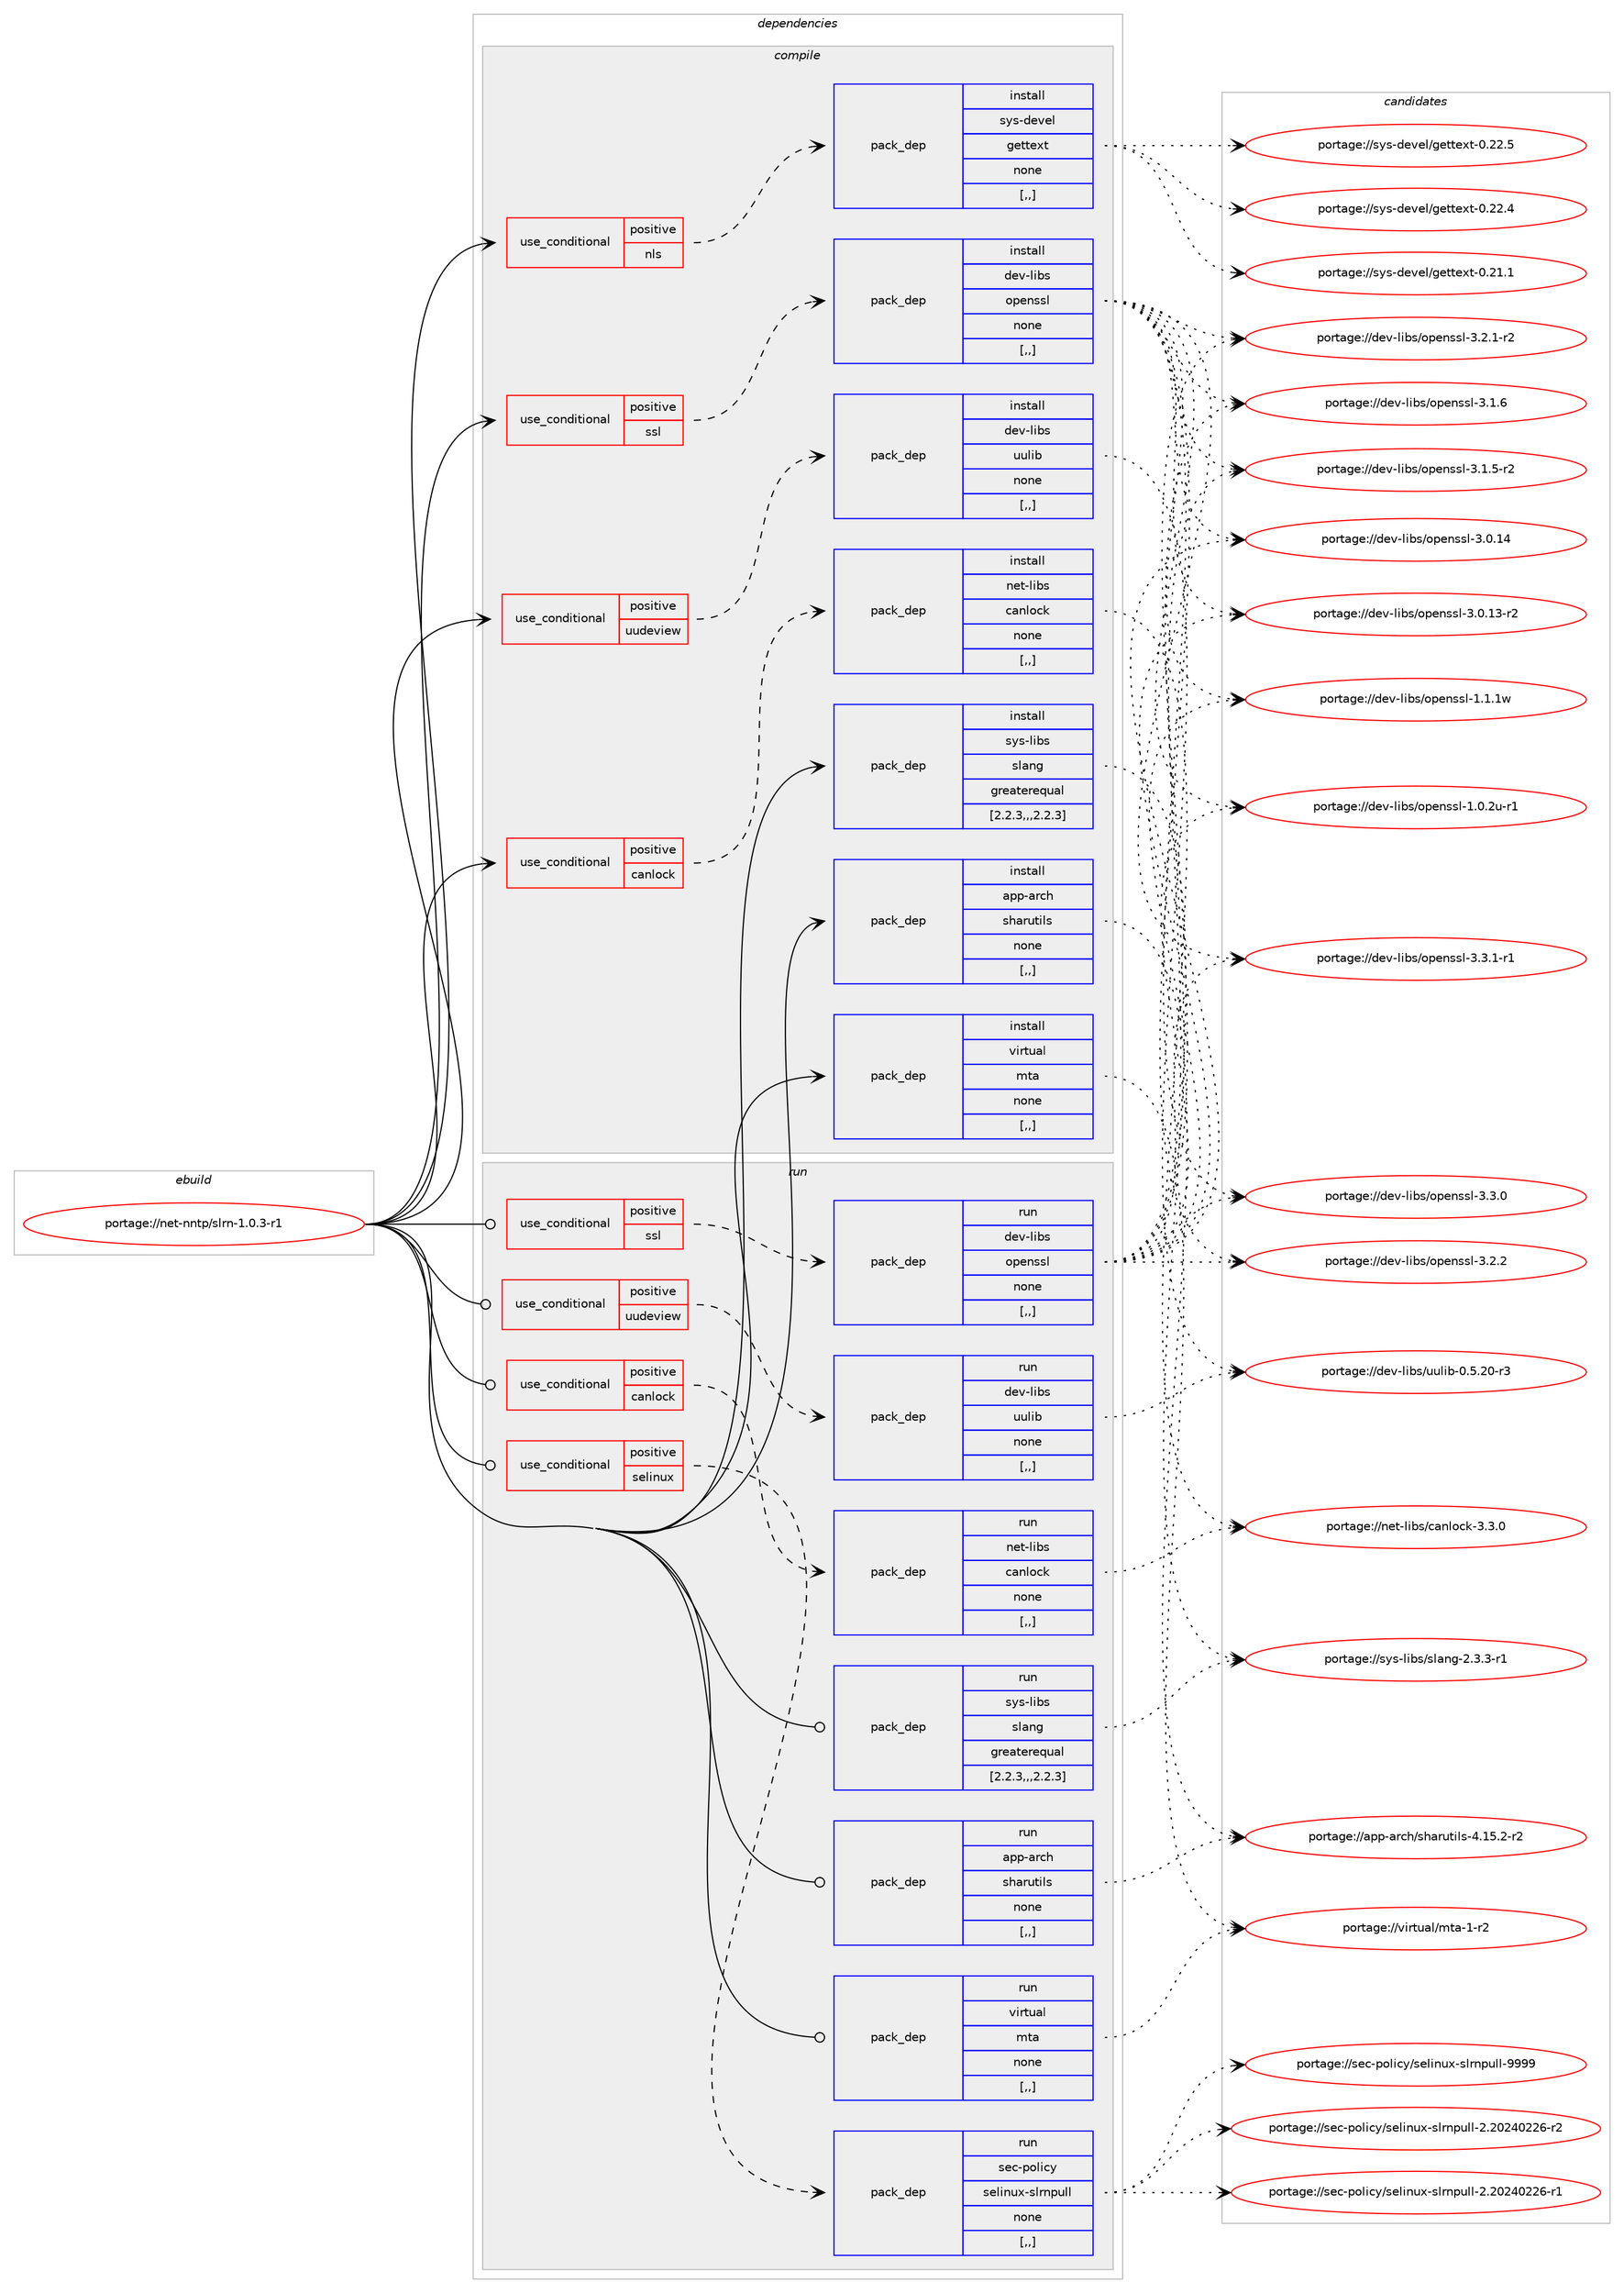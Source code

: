 digraph prolog {

# *************
# Graph options
# *************

newrank=true;
concentrate=true;
compound=true;
graph [rankdir=LR,fontname=Helvetica,fontsize=10,ranksep=1.5];#, ranksep=2.5, nodesep=0.2];
edge  [arrowhead=vee];
node  [fontname=Helvetica,fontsize=10];

# **********
# The ebuild
# **********

subgraph cluster_leftcol {
color=gray;
label=<<i>ebuild</i>>;
id [label="portage://net-nntp/slrn-1.0.3-r1", color=red, width=4, href="../net-nntp/slrn-1.0.3-r1.svg"];
}

# ****************
# The dependencies
# ****************

subgraph cluster_midcol {
color=gray;
label=<<i>dependencies</i>>;
subgraph cluster_compile {
fillcolor="#eeeeee";
style=filled;
label=<<i>compile</i>>;
subgraph cond100178 {
dependency379976 [label=<<TABLE BORDER="0" CELLBORDER="1" CELLSPACING="0" CELLPADDING="4"><TR><TD ROWSPAN="3" CELLPADDING="10">use_conditional</TD></TR><TR><TD>positive</TD></TR><TR><TD>canlock</TD></TR></TABLE>>, shape=none, color=red];
subgraph pack277060 {
dependency379977 [label=<<TABLE BORDER="0" CELLBORDER="1" CELLSPACING="0" CELLPADDING="4" WIDTH="220"><TR><TD ROWSPAN="6" CELLPADDING="30">pack_dep</TD></TR><TR><TD WIDTH="110">install</TD></TR><TR><TD>net-libs</TD></TR><TR><TD>canlock</TD></TR><TR><TD>none</TD></TR><TR><TD>[,,]</TD></TR></TABLE>>, shape=none, color=blue];
}
dependency379976:e -> dependency379977:w [weight=20,style="dashed",arrowhead="vee"];
}
id:e -> dependency379976:w [weight=20,style="solid",arrowhead="vee"];
subgraph cond100179 {
dependency379978 [label=<<TABLE BORDER="0" CELLBORDER="1" CELLSPACING="0" CELLPADDING="4"><TR><TD ROWSPAN="3" CELLPADDING="10">use_conditional</TD></TR><TR><TD>positive</TD></TR><TR><TD>nls</TD></TR></TABLE>>, shape=none, color=red];
subgraph pack277061 {
dependency379979 [label=<<TABLE BORDER="0" CELLBORDER="1" CELLSPACING="0" CELLPADDING="4" WIDTH="220"><TR><TD ROWSPAN="6" CELLPADDING="30">pack_dep</TD></TR><TR><TD WIDTH="110">install</TD></TR><TR><TD>sys-devel</TD></TR><TR><TD>gettext</TD></TR><TR><TD>none</TD></TR><TR><TD>[,,]</TD></TR></TABLE>>, shape=none, color=blue];
}
dependency379978:e -> dependency379979:w [weight=20,style="dashed",arrowhead="vee"];
}
id:e -> dependency379978:w [weight=20,style="solid",arrowhead="vee"];
subgraph cond100180 {
dependency379980 [label=<<TABLE BORDER="0" CELLBORDER="1" CELLSPACING="0" CELLPADDING="4"><TR><TD ROWSPAN="3" CELLPADDING="10">use_conditional</TD></TR><TR><TD>positive</TD></TR><TR><TD>ssl</TD></TR></TABLE>>, shape=none, color=red];
subgraph pack277062 {
dependency379981 [label=<<TABLE BORDER="0" CELLBORDER="1" CELLSPACING="0" CELLPADDING="4" WIDTH="220"><TR><TD ROWSPAN="6" CELLPADDING="30">pack_dep</TD></TR><TR><TD WIDTH="110">install</TD></TR><TR><TD>dev-libs</TD></TR><TR><TD>openssl</TD></TR><TR><TD>none</TD></TR><TR><TD>[,,]</TD></TR></TABLE>>, shape=none, color=blue];
}
dependency379980:e -> dependency379981:w [weight=20,style="dashed",arrowhead="vee"];
}
id:e -> dependency379980:w [weight=20,style="solid",arrowhead="vee"];
subgraph cond100181 {
dependency379982 [label=<<TABLE BORDER="0" CELLBORDER="1" CELLSPACING="0" CELLPADDING="4"><TR><TD ROWSPAN="3" CELLPADDING="10">use_conditional</TD></TR><TR><TD>positive</TD></TR><TR><TD>uudeview</TD></TR></TABLE>>, shape=none, color=red];
subgraph pack277063 {
dependency379983 [label=<<TABLE BORDER="0" CELLBORDER="1" CELLSPACING="0" CELLPADDING="4" WIDTH="220"><TR><TD ROWSPAN="6" CELLPADDING="30">pack_dep</TD></TR><TR><TD WIDTH="110">install</TD></TR><TR><TD>dev-libs</TD></TR><TR><TD>uulib</TD></TR><TR><TD>none</TD></TR><TR><TD>[,,]</TD></TR></TABLE>>, shape=none, color=blue];
}
dependency379982:e -> dependency379983:w [weight=20,style="dashed",arrowhead="vee"];
}
id:e -> dependency379982:w [weight=20,style="solid",arrowhead="vee"];
subgraph pack277064 {
dependency379984 [label=<<TABLE BORDER="0" CELLBORDER="1" CELLSPACING="0" CELLPADDING="4" WIDTH="220"><TR><TD ROWSPAN="6" CELLPADDING="30">pack_dep</TD></TR><TR><TD WIDTH="110">install</TD></TR><TR><TD>app-arch</TD></TR><TR><TD>sharutils</TD></TR><TR><TD>none</TD></TR><TR><TD>[,,]</TD></TR></TABLE>>, shape=none, color=blue];
}
id:e -> dependency379984:w [weight=20,style="solid",arrowhead="vee"];
subgraph pack277065 {
dependency379985 [label=<<TABLE BORDER="0" CELLBORDER="1" CELLSPACING="0" CELLPADDING="4" WIDTH="220"><TR><TD ROWSPAN="6" CELLPADDING="30">pack_dep</TD></TR><TR><TD WIDTH="110">install</TD></TR><TR><TD>sys-libs</TD></TR><TR><TD>slang</TD></TR><TR><TD>greaterequal</TD></TR><TR><TD>[2.2.3,,,2.2.3]</TD></TR></TABLE>>, shape=none, color=blue];
}
id:e -> dependency379985:w [weight=20,style="solid",arrowhead="vee"];
subgraph pack277066 {
dependency379986 [label=<<TABLE BORDER="0" CELLBORDER="1" CELLSPACING="0" CELLPADDING="4" WIDTH="220"><TR><TD ROWSPAN="6" CELLPADDING="30">pack_dep</TD></TR><TR><TD WIDTH="110">install</TD></TR><TR><TD>virtual</TD></TR><TR><TD>mta</TD></TR><TR><TD>none</TD></TR><TR><TD>[,,]</TD></TR></TABLE>>, shape=none, color=blue];
}
id:e -> dependency379986:w [weight=20,style="solid",arrowhead="vee"];
}
subgraph cluster_compileandrun {
fillcolor="#eeeeee";
style=filled;
label=<<i>compile and run</i>>;
}
subgraph cluster_run {
fillcolor="#eeeeee";
style=filled;
label=<<i>run</i>>;
subgraph cond100182 {
dependency379987 [label=<<TABLE BORDER="0" CELLBORDER="1" CELLSPACING="0" CELLPADDING="4"><TR><TD ROWSPAN="3" CELLPADDING="10">use_conditional</TD></TR><TR><TD>positive</TD></TR><TR><TD>canlock</TD></TR></TABLE>>, shape=none, color=red];
subgraph pack277067 {
dependency379988 [label=<<TABLE BORDER="0" CELLBORDER="1" CELLSPACING="0" CELLPADDING="4" WIDTH="220"><TR><TD ROWSPAN="6" CELLPADDING="30">pack_dep</TD></TR><TR><TD WIDTH="110">run</TD></TR><TR><TD>net-libs</TD></TR><TR><TD>canlock</TD></TR><TR><TD>none</TD></TR><TR><TD>[,,]</TD></TR></TABLE>>, shape=none, color=blue];
}
dependency379987:e -> dependency379988:w [weight=20,style="dashed",arrowhead="vee"];
}
id:e -> dependency379987:w [weight=20,style="solid",arrowhead="odot"];
subgraph cond100183 {
dependency379989 [label=<<TABLE BORDER="0" CELLBORDER="1" CELLSPACING="0" CELLPADDING="4"><TR><TD ROWSPAN="3" CELLPADDING="10">use_conditional</TD></TR><TR><TD>positive</TD></TR><TR><TD>selinux</TD></TR></TABLE>>, shape=none, color=red];
subgraph pack277068 {
dependency379990 [label=<<TABLE BORDER="0" CELLBORDER="1" CELLSPACING="0" CELLPADDING="4" WIDTH="220"><TR><TD ROWSPAN="6" CELLPADDING="30">pack_dep</TD></TR><TR><TD WIDTH="110">run</TD></TR><TR><TD>sec-policy</TD></TR><TR><TD>selinux-slrnpull</TD></TR><TR><TD>none</TD></TR><TR><TD>[,,]</TD></TR></TABLE>>, shape=none, color=blue];
}
dependency379989:e -> dependency379990:w [weight=20,style="dashed",arrowhead="vee"];
}
id:e -> dependency379989:w [weight=20,style="solid",arrowhead="odot"];
subgraph cond100184 {
dependency379991 [label=<<TABLE BORDER="0" CELLBORDER="1" CELLSPACING="0" CELLPADDING="4"><TR><TD ROWSPAN="3" CELLPADDING="10">use_conditional</TD></TR><TR><TD>positive</TD></TR><TR><TD>ssl</TD></TR></TABLE>>, shape=none, color=red];
subgraph pack277069 {
dependency379992 [label=<<TABLE BORDER="0" CELLBORDER="1" CELLSPACING="0" CELLPADDING="4" WIDTH="220"><TR><TD ROWSPAN="6" CELLPADDING="30">pack_dep</TD></TR><TR><TD WIDTH="110">run</TD></TR><TR><TD>dev-libs</TD></TR><TR><TD>openssl</TD></TR><TR><TD>none</TD></TR><TR><TD>[,,]</TD></TR></TABLE>>, shape=none, color=blue];
}
dependency379991:e -> dependency379992:w [weight=20,style="dashed",arrowhead="vee"];
}
id:e -> dependency379991:w [weight=20,style="solid",arrowhead="odot"];
subgraph cond100185 {
dependency379993 [label=<<TABLE BORDER="0" CELLBORDER="1" CELLSPACING="0" CELLPADDING="4"><TR><TD ROWSPAN="3" CELLPADDING="10">use_conditional</TD></TR><TR><TD>positive</TD></TR><TR><TD>uudeview</TD></TR></TABLE>>, shape=none, color=red];
subgraph pack277070 {
dependency379994 [label=<<TABLE BORDER="0" CELLBORDER="1" CELLSPACING="0" CELLPADDING="4" WIDTH="220"><TR><TD ROWSPAN="6" CELLPADDING="30">pack_dep</TD></TR><TR><TD WIDTH="110">run</TD></TR><TR><TD>dev-libs</TD></TR><TR><TD>uulib</TD></TR><TR><TD>none</TD></TR><TR><TD>[,,]</TD></TR></TABLE>>, shape=none, color=blue];
}
dependency379993:e -> dependency379994:w [weight=20,style="dashed",arrowhead="vee"];
}
id:e -> dependency379993:w [weight=20,style="solid",arrowhead="odot"];
subgraph pack277071 {
dependency379995 [label=<<TABLE BORDER="0" CELLBORDER="1" CELLSPACING="0" CELLPADDING="4" WIDTH="220"><TR><TD ROWSPAN="6" CELLPADDING="30">pack_dep</TD></TR><TR><TD WIDTH="110">run</TD></TR><TR><TD>app-arch</TD></TR><TR><TD>sharutils</TD></TR><TR><TD>none</TD></TR><TR><TD>[,,]</TD></TR></TABLE>>, shape=none, color=blue];
}
id:e -> dependency379995:w [weight=20,style="solid",arrowhead="odot"];
subgraph pack277072 {
dependency379996 [label=<<TABLE BORDER="0" CELLBORDER="1" CELLSPACING="0" CELLPADDING="4" WIDTH="220"><TR><TD ROWSPAN="6" CELLPADDING="30">pack_dep</TD></TR><TR><TD WIDTH="110">run</TD></TR><TR><TD>sys-libs</TD></TR><TR><TD>slang</TD></TR><TR><TD>greaterequal</TD></TR><TR><TD>[2.2.3,,,2.2.3]</TD></TR></TABLE>>, shape=none, color=blue];
}
id:e -> dependency379996:w [weight=20,style="solid",arrowhead="odot"];
subgraph pack277073 {
dependency379997 [label=<<TABLE BORDER="0" CELLBORDER="1" CELLSPACING="0" CELLPADDING="4" WIDTH="220"><TR><TD ROWSPAN="6" CELLPADDING="30">pack_dep</TD></TR><TR><TD WIDTH="110">run</TD></TR><TR><TD>virtual</TD></TR><TR><TD>mta</TD></TR><TR><TD>none</TD></TR><TR><TD>[,,]</TD></TR></TABLE>>, shape=none, color=blue];
}
id:e -> dependency379997:w [weight=20,style="solid",arrowhead="odot"];
}
}

# **************
# The candidates
# **************

subgraph cluster_choices {
rank=same;
color=gray;
label=<<i>candidates</i>>;

subgraph choice277060 {
color=black;
nodesep=1;
choice110101116451081059811547999711010811199107455146514648 [label="portage://net-libs/canlock-3.3.0", color=red, width=4,href="../net-libs/canlock-3.3.0.svg"];
dependency379977:e -> choice110101116451081059811547999711010811199107455146514648:w [style=dotted,weight="100"];
}
subgraph choice277061 {
color=black;
nodesep=1;
choice115121115451001011181011084710310111611610112011645484650504653 [label="portage://sys-devel/gettext-0.22.5", color=red, width=4,href="../sys-devel/gettext-0.22.5.svg"];
choice115121115451001011181011084710310111611610112011645484650504652 [label="portage://sys-devel/gettext-0.22.4", color=red, width=4,href="../sys-devel/gettext-0.22.4.svg"];
choice115121115451001011181011084710310111611610112011645484650494649 [label="portage://sys-devel/gettext-0.21.1", color=red, width=4,href="../sys-devel/gettext-0.21.1.svg"];
dependency379979:e -> choice115121115451001011181011084710310111611610112011645484650504653:w [style=dotted,weight="100"];
dependency379979:e -> choice115121115451001011181011084710310111611610112011645484650504652:w [style=dotted,weight="100"];
dependency379979:e -> choice115121115451001011181011084710310111611610112011645484650494649:w [style=dotted,weight="100"];
}
subgraph choice277062 {
color=black;
nodesep=1;
choice1001011184510810598115471111121011101151151084551465146494511449 [label="portage://dev-libs/openssl-3.3.1-r1", color=red, width=4,href="../dev-libs/openssl-3.3.1-r1.svg"];
choice100101118451081059811547111112101110115115108455146514648 [label="portage://dev-libs/openssl-3.3.0", color=red, width=4,href="../dev-libs/openssl-3.3.0.svg"];
choice100101118451081059811547111112101110115115108455146504650 [label="portage://dev-libs/openssl-3.2.2", color=red, width=4,href="../dev-libs/openssl-3.2.2.svg"];
choice1001011184510810598115471111121011101151151084551465046494511450 [label="portage://dev-libs/openssl-3.2.1-r2", color=red, width=4,href="../dev-libs/openssl-3.2.1-r2.svg"];
choice100101118451081059811547111112101110115115108455146494654 [label="portage://dev-libs/openssl-3.1.6", color=red, width=4,href="../dev-libs/openssl-3.1.6.svg"];
choice1001011184510810598115471111121011101151151084551464946534511450 [label="portage://dev-libs/openssl-3.1.5-r2", color=red, width=4,href="../dev-libs/openssl-3.1.5-r2.svg"];
choice10010111845108105981154711111210111011511510845514648464952 [label="portage://dev-libs/openssl-3.0.14", color=red, width=4,href="../dev-libs/openssl-3.0.14.svg"];
choice100101118451081059811547111112101110115115108455146484649514511450 [label="portage://dev-libs/openssl-3.0.13-r2", color=red, width=4,href="../dev-libs/openssl-3.0.13-r2.svg"];
choice100101118451081059811547111112101110115115108454946494649119 [label="portage://dev-libs/openssl-1.1.1w", color=red, width=4,href="../dev-libs/openssl-1.1.1w.svg"];
choice1001011184510810598115471111121011101151151084549464846501174511449 [label="portage://dev-libs/openssl-1.0.2u-r1", color=red, width=4,href="../dev-libs/openssl-1.0.2u-r1.svg"];
dependency379981:e -> choice1001011184510810598115471111121011101151151084551465146494511449:w [style=dotted,weight="100"];
dependency379981:e -> choice100101118451081059811547111112101110115115108455146514648:w [style=dotted,weight="100"];
dependency379981:e -> choice100101118451081059811547111112101110115115108455146504650:w [style=dotted,weight="100"];
dependency379981:e -> choice1001011184510810598115471111121011101151151084551465046494511450:w [style=dotted,weight="100"];
dependency379981:e -> choice100101118451081059811547111112101110115115108455146494654:w [style=dotted,weight="100"];
dependency379981:e -> choice1001011184510810598115471111121011101151151084551464946534511450:w [style=dotted,weight="100"];
dependency379981:e -> choice10010111845108105981154711111210111011511510845514648464952:w [style=dotted,weight="100"];
dependency379981:e -> choice100101118451081059811547111112101110115115108455146484649514511450:w [style=dotted,weight="100"];
dependency379981:e -> choice100101118451081059811547111112101110115115108454946494649119:w [style=dotted,weight="100"];
dependency379981:e -> choice1001011184510810598115471111121011101151151084549464846501174511449:w [style=dotted,weight="100"];
}
subgraph choice277063 {
color=black;
nodesep=1;
choice10010111845108105981154711711710810598454846534650484511451 [label="portage://dev-libs/uulib-0.5.20-r3", color=red, width=4,href="../dev-libs/uulib-0.5.20-r3.svg"];
dependency379983:e -> choice10010111845108105981154711711710810598454846534650484511451:w [style=dotted,weight="100"];
}
subgraph choice277064 {
color=black;
nodesep=1;
choice971121124597114991044711510497114117116105108115455246495346504511450 [label="portage://app-arch/sharutils-4.15.2-r2", color=red, width=4,href="../app-arch/sharutils-4.15.2-r2.svg"];
dependency379984:e -> choice971121124597114991044711510497114117116105108115455246495346504511450:w [style=dotted,weight="100"];
}
subgraph choice277065 {
color=black;
nodesep=1;
choice115121115451081059811547115108971101034550465146514511449 [label="portage://sys-libs/slang-2.3.3-r1", color=red, width=4,href="../sys-libs/slang-2.3.3-r1.svg"];
dependency379985:e -> choice115121115451081059811547115108971101034550465146514511449:w [style=dotted,weight="100"];
}
subgraph choice277066 {
color=black;
nodesep=1;
choice11810511411611797108471091169745494511450 [label="portage://virtual/mta-1-r2", color=red, width=4,href="../virtual/mta-1-r2.svg"];
dependency379986:e -> choice11810511411611797108471091169745494511450:w [style=dotted,weight="100"];
}
subgraph choice277067 {
color=black;
nodesep=1;
choice110101116451081059811547999711010811199107455146514648 [label="portage://net-libs/canlock-3.3.0", color=red, width=4,href="../net-libs/canlock-3.3.0.svg"];
dependency379988:e -> choice110101116451081059811547999711010811199107455146514648:w [style=dotted,weight="100"];
}
subgraph choice277068 {
color=black;
nodesep=1;
choice11510199451121111081059912147115101108105110117120451151081141101121171081084557575757 [label="portage://sec-policy/selinux-slrnpull-9999", color=red, width=4,href="../sec-policy/selinux-slrnpull-9999.svg"];
choice115101994511211110810599121471151011081051101171204511510811411011211710810845504650485052485050544511450 [label="portage://sec-policy/selinux-slrnpull-2.20240226-r2", color=red, width=4,href="../sec-policy/selinux-slrnpull-2.20240226-r2.svg"];
choice115101994511211110810599121471151011081051101171204511510811411011211710810845504650485052485050544511449 [label="portage://sec-policy/selinux-slrnpull-2.20240226-r1", color=red, width=4,href="../sec-policy/selinux-slrnpull-2.20240226-r1.svg"];
dependency379990:e -> choice11510199451121111081059912147115101108105110117120451151081141101121171081084557575757:w [style=dotted,weight="100"];
dependency379990:e -> choice115101994511211110810599121471151011081051101171204511510811411011211710810845504650485052485050544511450:w [style=dotted,weight="100"];
dependency379990:e -> choice115101994511211110810599121471151011081051101171204511510811411011211710810845504650485052485050544511449:w [style=dotted,weight="100"];
}
subgraph choice277069 {
color=black;
nodesep=1;
choice1001011184510810598115471111121011101151151084551465146494511449 [label="portage://dev-libs/openssl-3.3.1-r1", color=red, width=4,href="../dev-libs/openssl-3.3.1-r1.svg"];
choice100101118451081059811547111112101110115115108455146514648 [label="portage://dev-libs/openssl-3.3.0", color=red, width=4,href="../dev-libs/openssl-3.3.0.svg"];
choice100101118451081059811547111112101110115115108455146504650 [label="portage://dev-libs/openssl-3.2.2", color=red, width=4,href="../dev-libs/openssl-3.2.2.svg"];
choice1001011184510810598115471111121011101151151084551465046494511450 [label="portage://dev-libs/openssl-3.2.1-r2", color=red, width=4,href="../dev-libs/openssl-3.2.1-r2.svg"];
choice100101118451081059811547111112101110115115108455146494654 [label="portage://dev-libs/openssl-3.1.6", color=red, width=4,href="../dev-libs/openssl-3.1.6.svg"];
choice1001011184510810598115471111121011101151151084551464946534511450 [label="portage://dev-libs/openssl-3.1.5-r2", color=red, width=4,href="../dev-libs/openssl-3.1.5-r2.svg"];
choice10010111845108105981154711111210111011511510845514648464952 [label="portage://dev-libs/openssl-3.0.14", color=red, width=4,href="../dev-libs/openssl-3.0.14.svg"];
choice100101118451081059811547111112101110115115108455146484649514511450 [label="portage://dev-libs/openssl-3.0.13-r2", color=red, width=4,href="../dev-libs/openssl-3.0.13-r2.svg"];
choice100101118451081059811547111112101110115115108454946494649119 [label="portage://dev-libs/openssl-1.1.1w", color=red, width=4,href="../dev-libs/openssl-1.1.1w.svg"];
choice1001011184510810598115471111121011101151151084549464846501174511449 [label="portage://dev-libs/openssl-1.0.2u-r1", color=red, width=4,href="../dev-libs/openssl-1.0.2u-r1.svg"];
dependency379992:e -> choice1001011184510810598115471111121011101151151084551465146494511449:w [style=dotted,weight="100"];
dependency379992:e -> choice100101118451081059811547111112101110115115108455146514648:w [style=dotted,weight="100"];
dependency379992:e -> choice100101118451081059811547111112101110115115108455146504650:w [style=dotted,weight="100"];
dependency379992:e -> choice1001011184510810598115471111121011101151151084551465046494511450:w [style=dotted,weight="100"];
dependency379992:e -> choice100101118451081059811547111112101110115115108455146494654:w [style=dotted,weight="100"];
dependency379992:e -> choice1001011184510810598115471111121011101151151084551464946534511450:w [style=dotted,weight="100"];
dependency379992:e -> choice10010111845108105981154711111210111011511510845514648464952:w [style=dotted,weight="100"];
dependency379992:e -> choice100101118451081059811547111112101110115115108455146484649514511450:w [style=dotted,weight="100"];
dependency379992:e -> choice100101118451081059811547111112101110115115108454946494649119:w [style=dotted,weight="100"];
dependency379992:e -> choice1001011184510810598115471111121011101151151084549464846501174511449:w [style=dotted,weight="100"];
}
subgraph choice277070 {
color=black;
nodesep=1;
choice10010111845108105981154711711710810598454846534650484511451 [label="portage://dev-libs/uulib-0.5.20-r3", color=red, width=4,href="../dev-libs/uulib-0.5.20-r3.svg"];
dependency379994:e -> choice10010111845108105981154711711710810598454846534650484511451:w [style=dotted,weight="100"];
}
subgraph choice277071 {
color=black;
nodesep=1;
choice971121124597114991044711510497114117116105108115455246495346504511450 [label="portage://app-arch/sharutils-4.15.2-r2", color=red, width=4,href="../app-arch/sharutils-4.15.2-r2.svg"];
dependency379995:e -> choice971121124597114991044711510497114117116105108115455246495346504511450:w [style=dotted,weight="100"];
}
subgraph choice277072 {
color=black;
nodesep=1;
choice115121115451081059811547115108971101034550465146514511449 [label="portage://sys-libs/slang-2.3.3-r1", color=red, width=4,href="../sys-libs/slang-2.3.3-r1.svg"];
dependency379996:e -> choice115121115451081059811547115108971101034550465146514511449:w [style=dotted,weight="100"];
}
subgraph choice277073 {
color=black;
nodesep=1;
choice11810511411611797108471091169745494511450 [label="portage://virtual/mta-1-r2", color=red, width=4,href="../virtual/mta-1-r2.svg"];
dependency379997:e -> choice11810511411611797108471091169745494511450:w [style=dotted,weight="100"];
}
}

}
